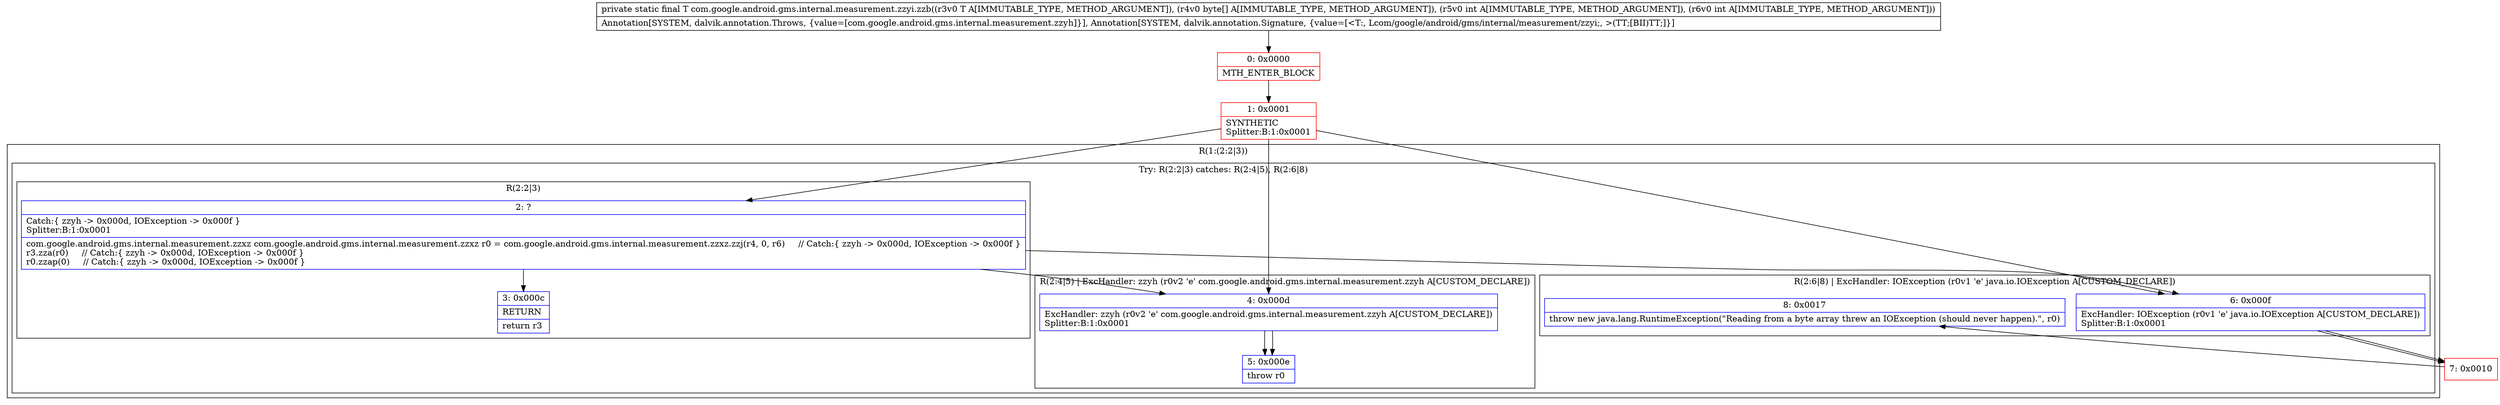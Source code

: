 digraph "CFG forcom.google.android.gms.internal.measurement.zzyi.zzb(Lcom\/google\/android\/gms\/internal\/measurement\/zzyi;[BII)Lcom\/google\/android\/gms\/internal\/measurement\/zzyi;" {
subgraph cluster_Region_1087916580 {
label = "R(1:(2:2|3))";
node [shape=record,color=blue];
subgraph cluster_TryCatchRegion_379830071 {
label = "Try: R(2:2|3) catches: R(2:4|5), R(2:6|8)";
node [shape=record,color=blue];
subgraph cluster_Region_1657765790 {
label = "R(2:2|3)";
node [shape=record,color=blue];
Node_2 [shape=record,label="{2\:\ ?|Catch:\{ zzyh \-\> 0x000d, IOException \-\> 0x000f \}\lSplitter:B:1:0x0001\l|com.google.android.gms.internal.measurement.zzxz com.google.android.gms.internal.measurement.zzxz r0 = com.google.android.gms.internal.measurement.zzxz.zzj(r4, 0, r6)     \/\/ Catch:\{ zzyh \-\> 0x000d, IOException \-\> 0x000f \}\lr3.zza(r0)     \/\/ Catch:\{ zzyh \-\> 0x000d, IOException \-\> 0x000f \}\lr0.zzap(0)     \/\/ Catch:\{ zzyh \-\> 0x000d, IOException \-\> 0x000f \}\l}"];
Node_3 [shape=record,label="{3\:\ 0x000c|RETURN\l|return r3\l}"];
}
subgraph cluster_Region_730300875 {
label = "R(2:4|5) | ExcHandler: zzyh (r0v2 'e' com.google.android.gms.internal.measurement.zzyh A[CUSTOM_DECLARE])\l";
node [shape=record,color=blue];
Node_4 [shape=record,label="{4\:\ 0x000d|ExcHandler: zzyh (r0v2 'e' com.google.android.gms.internal.measurement.zzyh A[CUSTOM_DECLARE])\lSplitter:B:1:0x0001\l}"];
Node_5 [shape=record,label="{5\:\ 0x000e|throw r0\l}"];
}
subgraph cluster_Region_304776005 {
label = "R(2:6|8) | ExcHandler: IOException (r0v1 'e' java.io.IOException A[CUSTOM_DECLARE])\l";
node [shape=record,color=blue];
Node_6 [shape=record,label="{6\:\ 0x000f|ExcHandler: IOException (r0v1 'e' java.io.IOException A[CUSTOM_DECLARE])\lSplitter:B:1:0x0001\l}"];
Node_8 [shape=record,label="{8\:\ 0x0017|throw new java.lang.RuntimeException(\"Reading from a byte array threw an IOException (should never happen).\", r0)\l}"];
}
}
}
subgraph cluster_Region_730300875 {
label = "R(2:4|5) | ExcHandler: zzyh (r0v2 'e' com.google.android.gms.internal.measurement.zzyh A[CUSTOM_DECLARE])\l";
node [shape=record,color=blue];
Node_4 [shape=record,label="{4\:\ 0x000d|ExcHandler: zzyh (r0v2 'e' com.google.android.gms.internal.measurement.zzyh A[CUSTOM_DECLARE])\lSplitter:B:1:0x0001\l}"];
Node_5 [shape=record,label="{5\:\ 0x000e|throw r0\l}"];
}
subgraph cluster_Region_304776005 {
label = "R(2:6|8) | ExcHandler: IOException (r0v1 'e' java.io.IOException A[CUSTOM_DECLARE])\l";
node [shape=record,color=blue];
Node_6 [shape=record,label="{6\:\ 0x000f|ExcHandler: IOException (r0v1 'e' java.io.IOException A[CUSTOM_DECLARE])\lSplitter:B:1:0x0001\l}"];
Node_8 [shape=record,label="{8\:\ 0x0017|throw new java.lang.RuntimeException(\"Reading from a byte array threw an IOException (should never happen).\", r0)\l}"];
}
Node_0 [shape=record,color=red,label="{0\:\ 0x0000|MTH_ENTER_BLOCK\l}"];
Node_1 [shape=record,color=red,label="{1\:\ 0x0001|SYNTHETIC\lSplitter:B:1:0x0001\l}"];
Node_7 [shape=record,color=red,label="{7\:\ 0x0010}"];
MethodNode[shape=record,label="{private static final T com.google.android.gms.internal.measurement.zzyi.zzb((r3v0 T A[IMMUTABLE_TYPE, METHOD_ARGUMENT]), (r4v0 byte[] A[IMMUTABLE_TYPE, METHOD_ARGUMENT]), (r5v0 int A[IMMUTABLE_TYPE, METHOD_ARGUMENT]), (r6v0 int A[IMMUTABLE_TYPE, METHOD_ARGUMENT]))  | Annotation[SYSTEM, dalvik.annotation.Throws, \{value=[com.google.android.gms.internal.measurement.zzyh]\}], Annotation[SYSTEM, dalvik.annotation.Signature, \{value=[\<T:, Lcom\/google\/android\/gms\/internal\/measurement\/zzyi;, \>(TT;[BII)TT;]\}]\l}"];
MethodNode -> Node_0;
Node_2 -> Node_3;
Node_2 -> Node_4;
Node_2 -> Node_6;
Node_4 -> Node_5;
Node_6 -> Node_7;
Node_4 -> Node_5;
Node_6 -> Node_7;
Node_0 -> Node_1;
Node_1 -> Node_2;
Node_1 -> Node_4;
Node_1 -> Node_6;
Node_7 -> Node_8;
}

